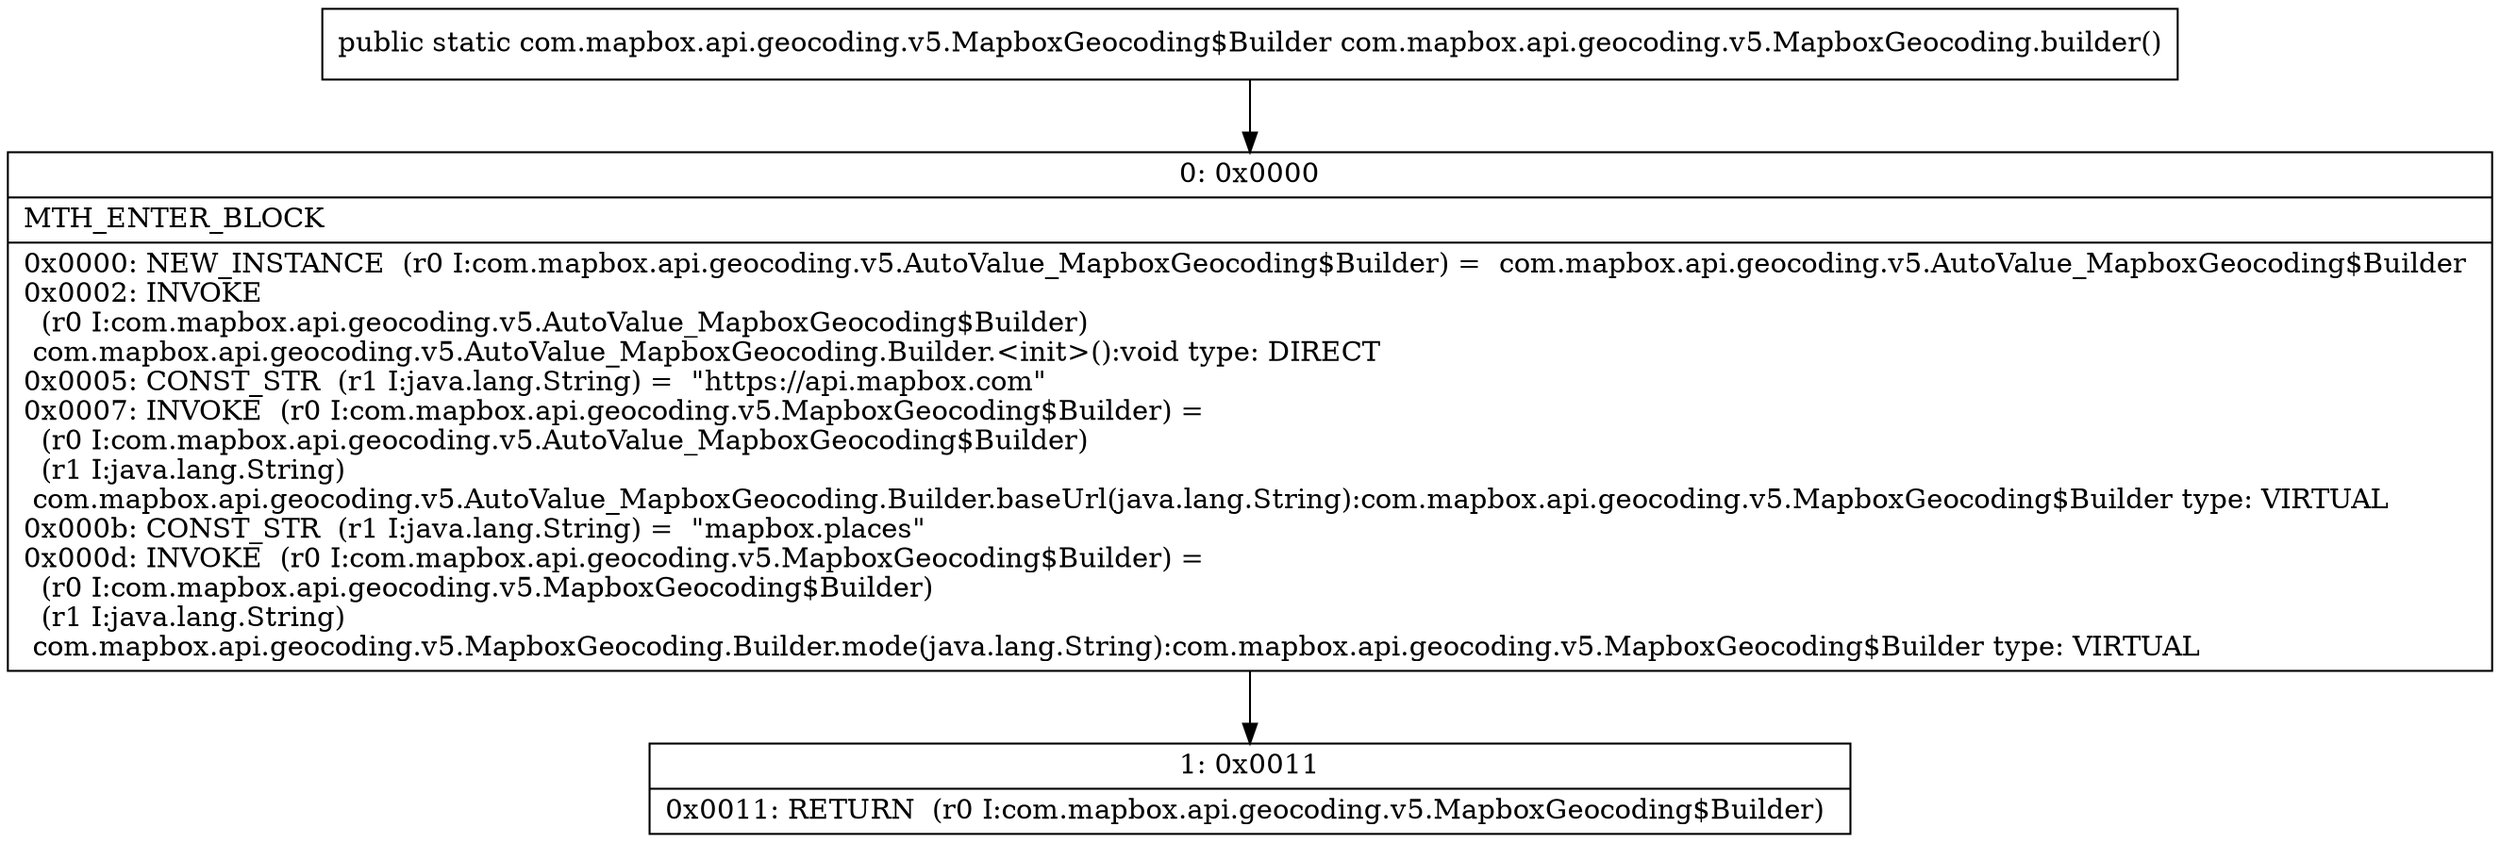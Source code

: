 digraph "CFG forcom.mapbox.api.geocoding.v5.MapboxGeocoding.builder()Lcom\/mapbox\/api\/geocoding\/v5\/MapboxGeocoding$Builder;" {
Node_0 [shape=record,label="{0\:\ 0x0000|MTH_ENTER_BLOCK\l|0x0000: NEW_INSTANCE  (r0 I:com.mapbox.api.geocoding.v5.AutoValue_MapboxGeocoding$Builder) =  com.mapbox.api.geocoding.v5.AutoValue_MapboxGeocoding$Builder \l0x0002: INVOKE  \l  (r0 I:com.mapbox.api.geocoding.v5.AutoValue_MapboxGeocoding$Builder)\l com.mapbox.api.geocoding.v5.AutoValue_MapboxGeocoding.Builder.\<init\>():void type: DIRECT \l0x0005: CONST_STR  (r1 I:java.lang.String) =  \"https:\/\/api.mapbox.com\" \l0x0007: INVOKE  (r0 I:com.mapbox.api.geocoding.v5.MapboxGeocoding$Builder) = \l  (r0 I:com.mapbox.api.geocoding.v5.AutoValue_MapboxGeocoding$Builder)\l  (r1 I:java.lang.String)\l com.mapbox.api.geocoding.v5.AutoValue_MapboxGeocoding.Builder.baseUrl(java.lang.String):com.mapbox.api.geocoding.v5.MapboxGeocoding$Builder type: VIRTUAL \l0x000b: CONST_STR  (r1 I:java.lang.String) =  \"mapbox.places\" \l0x000d: INVOKE  (r0 I:com.mapbox.api.geocoding.v5.MapboxGeocoding$Builder) = \l  (r0 I:com.mapbox.api.geocoding.v5.MapboxGeocoding$Builder)\l  (r1 I:java.lang.String)\l com.mapbox.api.geocoding.v5.MapboxGeocoding.Builder.mode(java.lang.String):com.mapbox.api.geocoding.v5.MapboxGeocoding$Builder type: VIRTUAL \l}"];
Node_1 [shape=record,label="{1\:\ 0x0011|0x0011: RETURN  (r0 I:com.mapbox.api.geocoding.v5.MapboxGeocoding$Builder) \l}"];
MethodNode[shape=record,label="{public static com.mapbox.api.geocoding.v5.MapboxGeocoding$Builder com.mapbox.api.geocoding.v5.MapboxGeocoding.builder() }"];
MethodNode -> Node_0;
Node_0 -> Node_1;
}

